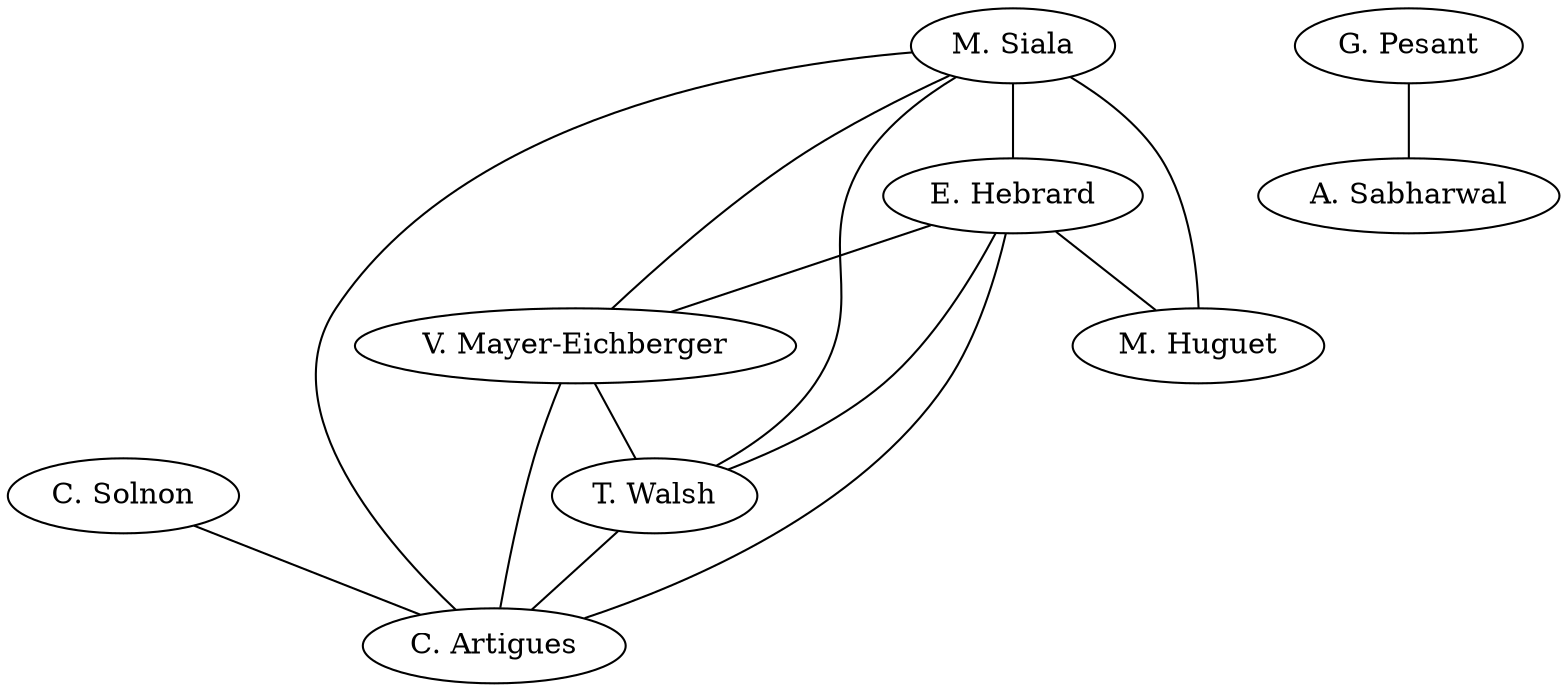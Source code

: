 strict graph coauth {
a5 [label="C. Solnon"]
a8 [label="C. Artigues"]
a11 [label="M. Siala"]
a42 [label="A. Sabharwal"]
a40 [label="G. Pesant"]
a13 [label="M. Huguet"]
a36 [label="T. Walsh"]
a35 [label="V. Mayer-Eichberger"]
a12 [label="E. Hebrard"]
  a35 -- a36 [weight=2]
   a12 -- a13 [weight=2]
   a11 -- a12 [weight=3]
   a11 -- a13 [weight=2]
   a12 -- a8 [weight=1]
   a12 -- a36 [weight=1]
   a12 -- a35 [weight=1]
   a11 -- a8 [weight=1]
   a11 -- a36 [weight=1]
   a11 -- a35 [weight=1]
   a36 -- a8 [weight=1]
   a35 -- a8 [weight=1]
   a5 -- a8 [weight=1]
   a40 -- a42 [weight=2]
 }
